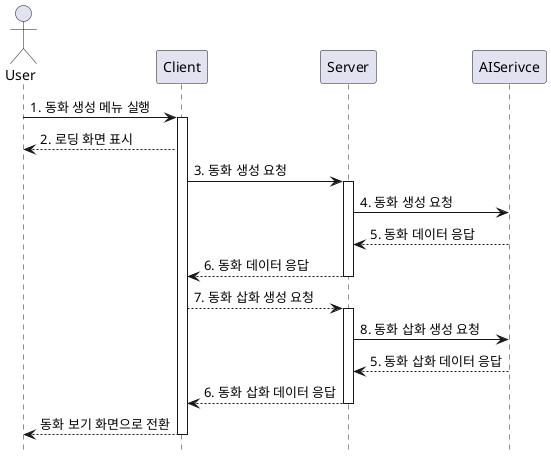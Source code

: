 @startuml lv2_us01
/'
사용자 정보 기반 동화 생성
'/
hide footbox

actor User as usr
participant Client as cli
participant Server as svr
participant AISerivce as ai

usr -> cli : 1. 동화 생성 메뉴 실행
activate cli
cli --> usr : 2. 로딩 화면 표시
cli -> svr : 3. 동화 생성 요청
activate svr
svr -> ai : 4. 동화 생성 요청
ai --> svr : 5. 동화 데이터 응답

svr --> cli : 6. 동화 데이터 응답
deactivate svr

cli --> svr : 7. 동화 삽화 생성 요청
activate svr
svr -> ai : 8. 동화 삽화 생성 요청
ai --> svr : 5. 동화 삽화 데이터 응답

svr --> cli : 6. 동화 삽화 데이터 응답
deactivate svr


cli --> usr : 동화 보기 화면으로 전환 
deactivate cli

@enduml